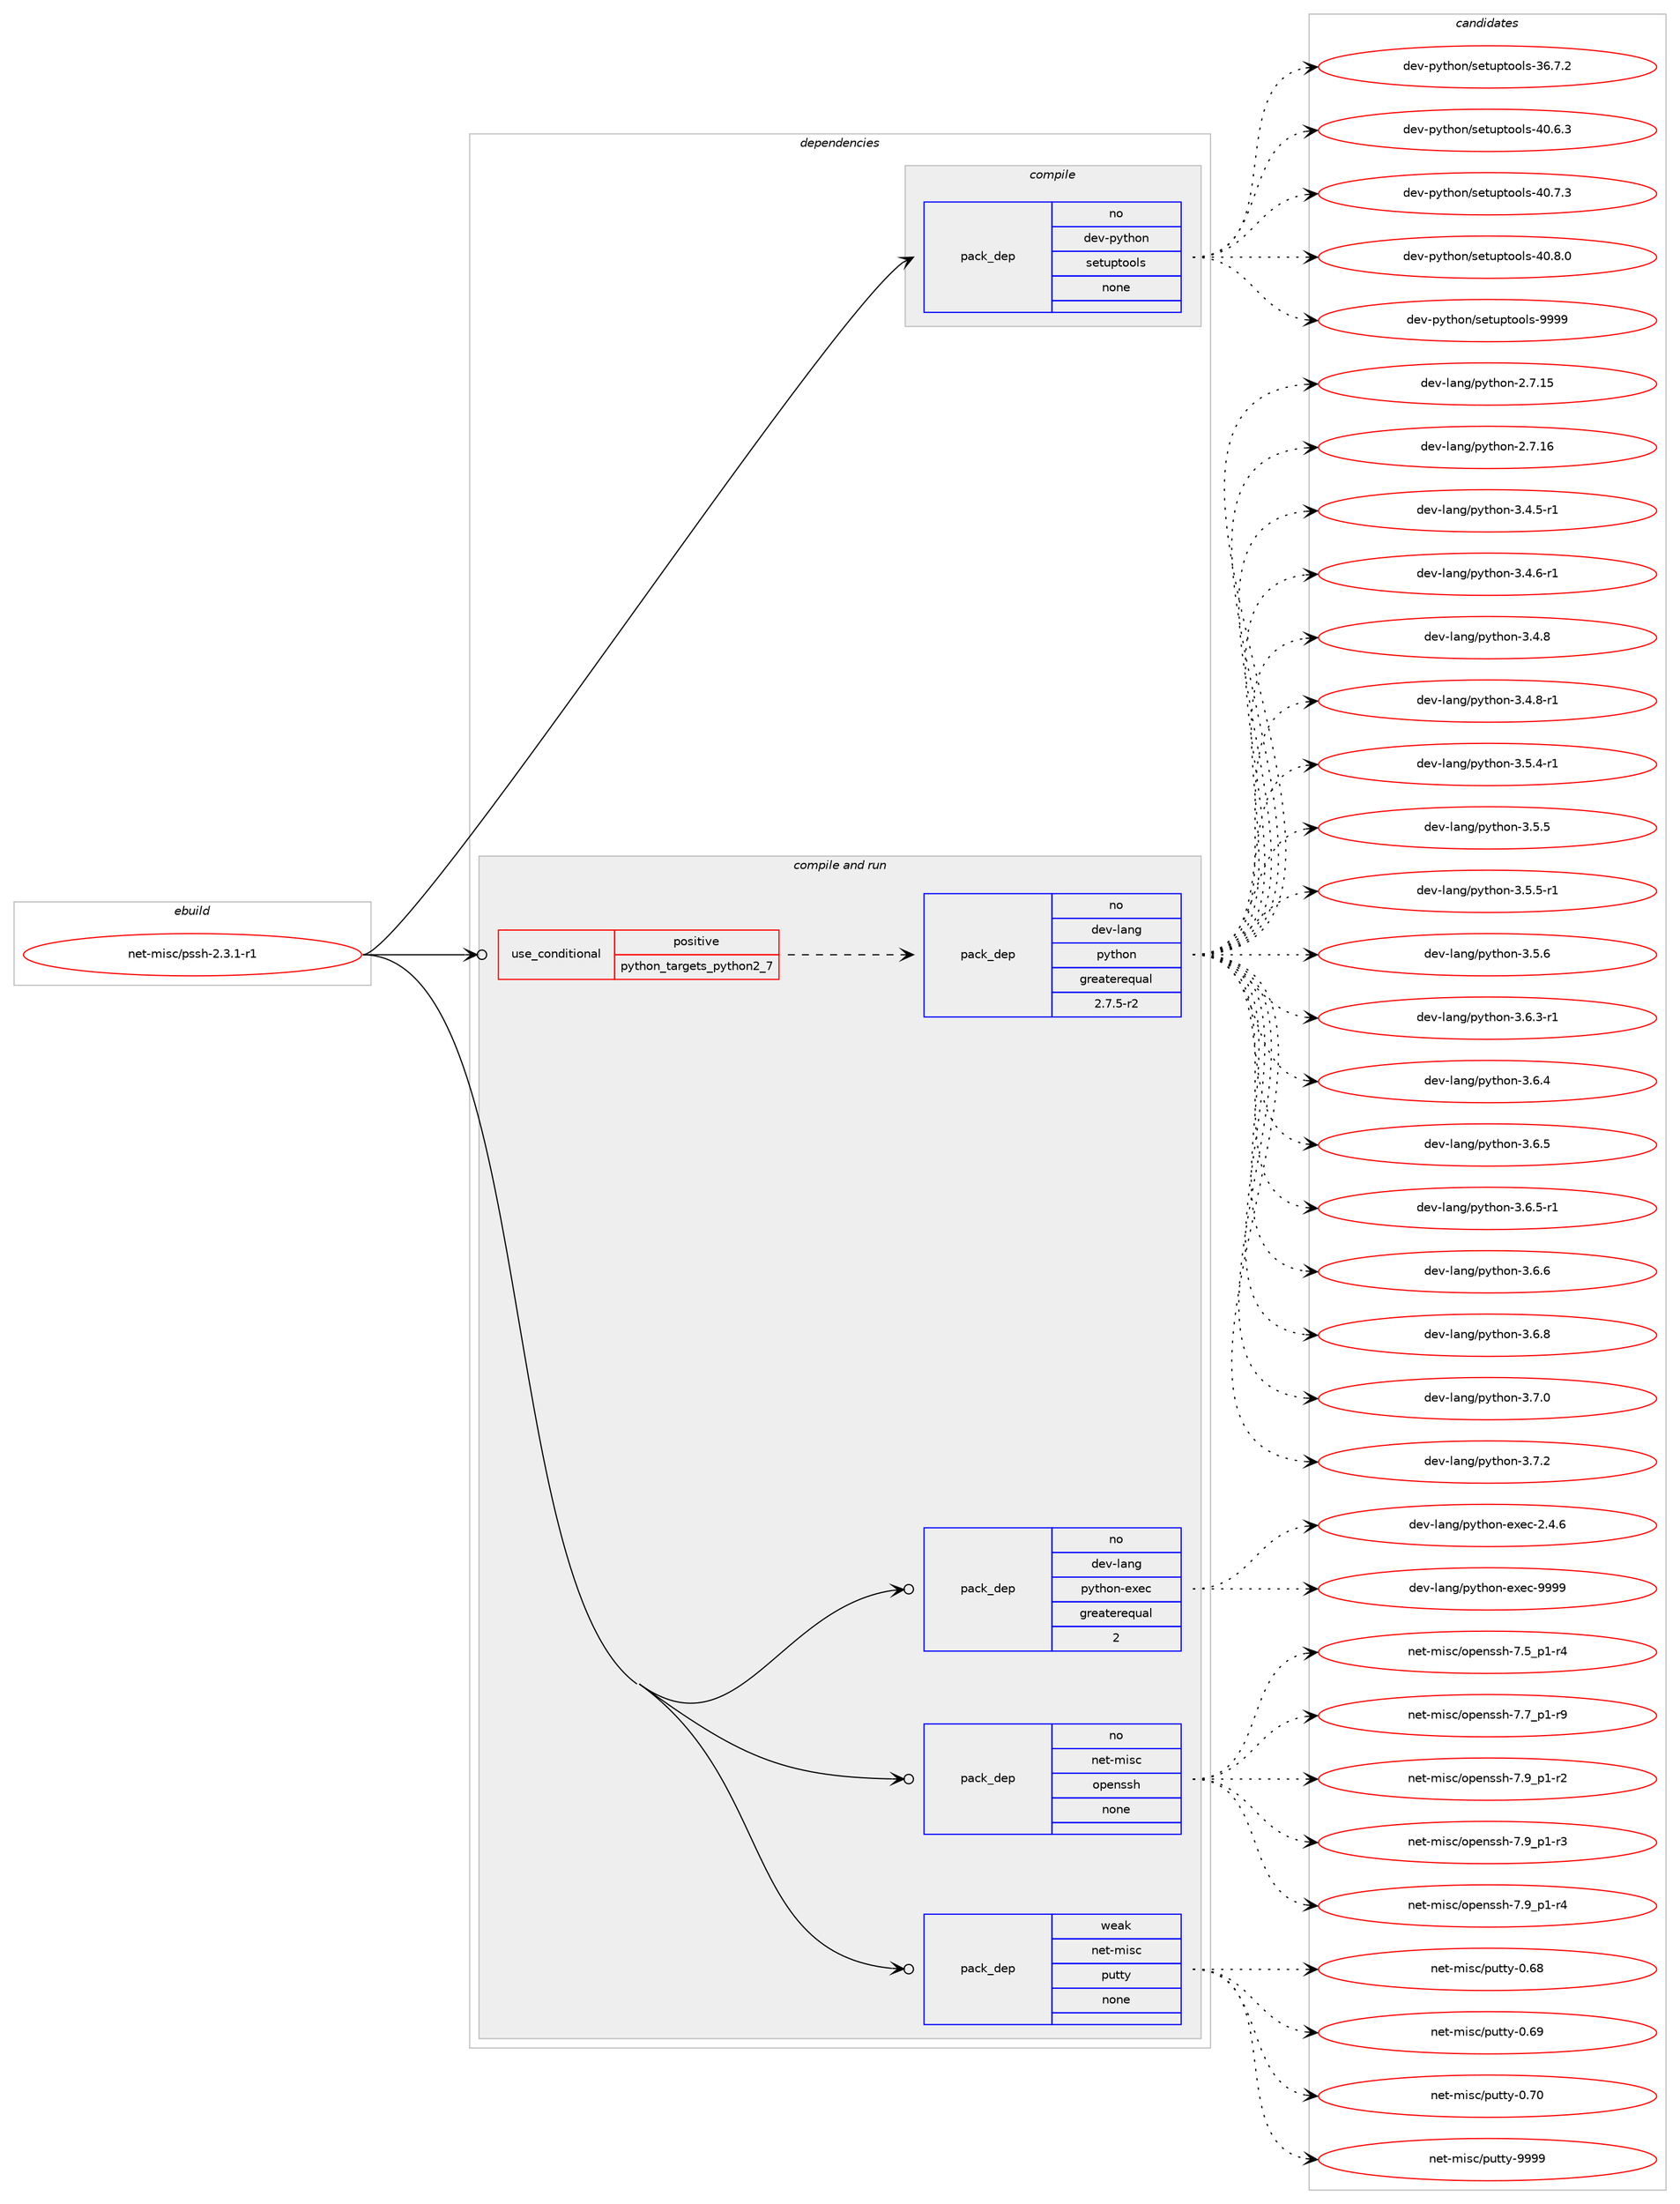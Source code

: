 digraph prolog {

# *************
# Graph options
# *************

newrank=true;
concentrate=true;
compound=true;
graph [rankdir=LR,fontname=Helvetica,fontsize=10,ranksep=1.5];#, ranksep=2.5, nodesep=0.2];
edge  [arrowhead=vee];
node  [fontname=Helvetica,fontsize=10];

# **********
# The ebuild
# **********

subgraph cluster_leftcol {
color=gray;
rank=same;
label=<<i>ebuild</i>>;
id [label="net-misc/pssh-2.3.1-r1", color=red, width=4, href="../net-misc/pssh-2.3.1-r1.svg"];
}

# ****************
# The dependencies
# ****************

subgraph cluster_midcol {
color=gray;
label=<<i>dependencies</i>>;
subgraph cluster_compile {
fillcolor="#eeeeee";
style=filled;
label=<<i>compile</i>>;
subgraph pack1194755 {
dependency1671060 [label=<<TABLE BORDER="0" CELLBORDER="1" CELLSPACING="0" CELLPADDING="4" WIDTH="220"><TR><TD ROWSPAN="6" CELLPADDING="30">pack_dep</TD></TR><TR><TD WIDTH="110">no</TD></TR><TR><TD>dev-python</TD></TR><TR><TD>setuptools</TD></TR><TR><TD>none</TD></TR><TR><TD></TD></TR></TABLE>>, shape=none, color=blue];
}
id:e -> dependency1671060:w [weight=20,style="solid",arrowhead="vee"];
}
subgraph cluster_compileandrun {
fillcolor="#eeeeee";
style=filled;
label=<<i>compile and run</i>>;
subgraph cond449070 {
dependency1671061 [label=<<TABLE BORDER="0" CELLBORDER="1" CELLSPACING="0" CELLPADDING="4"><TR><TD ROWSPAN="3" CELLPADDING="10">use_conditional</TD></TR><TR><TD>positive</TD></TR><TR><TD>python_targets_python2_7</TD></TR></TABLE>>, shape=none, color=red];
subgraph pack1194756 {
dependency1671062 [label=<<TABLE BORDER="0" CELLBORDER="1" CELLSPACING="0" CELLPADDING="4" WIDTH="220"><TR><TD ROWSPAN="6" CELLPADDING="30">pack_dep</TD></TR><TR><TD WIDTH="110">no</TD></TR><TR><TD>dev-lang</TD></TR><TR><TD>python</TD></TR><TR><TD>greaterequal</TD></TR><TR><TD>2.7.5-r2</TD></TR></TABLE>>, shape=none, color=blue];
}
dependency1671061:e -> dependency1671062:w [weight=20,style="dashed",arrowhead="vee"];
}
id:e -> dependency1671061:w [weight=20,style="solid",arrowhead="odotvee"];
subgraph pack1194757 {
dependency1671063 [label=<<TABLE BORDER="0" CELLBORDER="1" CELLSPACING="0" CELLPADDING="4" WIDTH="220"><TR><TD ROWSPAN="6" CELLPADDING="30">pack_dep</TD></TR><TR><TD WIDTH="110">no</TD></TR><TR><TD>dev-lang</TD></TR><TR><TD>python-exec</TD></TR><TR><TD>greaterequal</TD></TR><TR><TD>2</TD></TR></TABLE>>, shape=none, color=blue];
}
id:e -> dependency1671063:w [weight=20,style="solid",arrowhead="odotvee"];
subgraph pack1194758 {
dependency1671064 [label=<<TABLE BORDER="0" CELLBORDER="1" CELLSPACING="0" CELLPADDING="4" WIDTH="220"><TR><TD ROWSPAN="6" CELLPADDING="30">pack_dep</TD></TR><TR><TD WIDTH="110">no</TD></TR><TR><TD>net-misc</TD></TR><TR><TD>openssh</TD></TR><TR><TD>none</TD></TR><TR><TD></TD></TR></TABLE>>, shape=none, color=blue];
}
id:e -> dependency1671064:w [weight=20,style="solid",arrowhead="odotvee"];
subgraph pack1194759 {
dependency1671065 [label=<<TABLE BORDER="0" CELLBORDER="1" CELLSPACING="0" CELLPADDING="4" WIDTH="220"><TR><TD ROWSPAN="6" CELLPADDING="30">pack_dep</TD></TR><TR><TD WIDTH="110">weak</TD></TR><TR><TD>net-misc</TD></TR><TR><TD>putty</TD></TR><TR><TD>none</TD></TR><TR><TD></TD></TR></TABLE>>, shape=none, color=blue];
}
id:e -> dependency1671065:w [weight=20,style="solid",arrowhead="odotvee"];
}
subgraph cluster_run {
fillcolor="#eeeeee";
style=filled;
label=<<i>run</i>>;
}
}

# **************
# The candidates
# **************

subgraph cluster_choices {
rank=same;
color=gray;
label=<<i>candidates</i>>;

subgraph choice1194755 {
color=black;
nodesep=1;
choice100101118451121211161041111104711510111611711211611111110811545515446554650 [label="dev-python/setuptools-36.7.2", color=red, width=4,href="../dev-python/setuptools-36.7.2.svg"];
choice100101118451121211161041111104711510111611711211611111110811545524846544651 [label="dev-python/setuptools-40.6.3", color=red, width=4,href="../dev-python/setuptools-40.6.3.svg"];
choice100101118451121211161041111104711510111611711211611111110811545524846554651 [label="dev-python/setuptools-40.7.3", color=red, width=4,href="../dev-python/setuptools-40.7.3.svg"];
choice100101118451121211161041111104711510111611711211611111110811545524846564648 [label="dev-python/setuptools-40.8.0", color=red, width=4,href="../dev-python/setuptools-40.8.0.svg"];
choice10010111845112121116104111110471151011161171121161111111081154557575757 [label="dev-python/setuptools-9999", color=red, width=4,href="../dev-python/setuptools-9999.svg"];
dependency1671060:e -> choice100101118451121211161041111104711510111611711211611111110811545515446554650:w [style=dotted,weight="100"];
dependency1671060:e -> choice100101118451121211161041111104711510111611711211611111110811545524846544651:w [style=dotted,weight="100"];
dependency1671060:e -> choice100101118451121211161041111104711510111611711211611111110811545524846554651:w [style=dotted,weight="100"];
dependency1671060:e -> choice100101118451121211161041111104711510111611711211611111110811545524846564648:w [style=dotted,weight="100"];
dependency1671060:e -> choice10010111845112121116104111110471151011161171121161111111081154557575757:w [style=dotted,weight="100"];
}
subgraph choice1194756 {
color=black;
nodesep=1;
choice10010111845108971101034711212111610411111045504655464953 [label="dev-lang/python-2.7.15", color=red, width=4,href="../dev-lang/python-2.7.15.svg"];
choice10010111845108971101034711212111610411111045504655464954 [label="dev-lang/python-2.7.16", color=red, width=4,href="../dev-lang/python-2.7.16.svg"];
choice1001011184510897110103471121211161041111104551465246534511449 [label="dev-lang/python-3.4.5-r1", color=red, width=4,href="../dev-lang/python-3.4.5-r1.svg"];
choice1001011184510897110103471121211161041111104551465246544511449 [label="dev-lang/python-3.4.6-r1", color=red, width=4,href="../dev-lang/python-3.4.6-r1.svg"];
choice100101118451089711010347112121116104111110455146524656 [label="dev-lang/python-3.4.8", color=red, width=4,href="../dev-lang/python-3.4.8.svg"];
choice1001011184510897110103471121211161041111104551465246564511449 [label="dev-lang/python-3.4.8-r1", color=red, width=4,href="../dev-lang/python-3.4.8-r1.svg"];
choice1001011184510897110103471121211161041111104551465346524511449 [label="dev-lang/python-3.5.4-r1", color=red, width=4,href="../dev-lang/python-3.5.4-r1.svg"];
choice100101118451089711010347112121116104111110455146534653 [label="dev-lang/python-3.5.5", color=red, width=4,href="../dev-lang/python-3.5.5.svg"];
choice1001011184510897110103471121211161041111104551465346534511449 [label="dev-lang/python-3.5.5-r1", color=red, width=4,href="../dev-lang/python-3.5.5-r1.svg"];
choice100101118451089711010347112121116104111110455146534654 [label="dev-lang/python-3.5.6", color=red, width=4,href="../dev-lang/python-3.5.6.svg"];
choice1001011184510897110103471121211161041111104551465446514511449 [label="dev-lang/python-3.6.3-r1", color=red, width=4,href="../dev-lang/python-3.6.3-r1.svg"];
choice100101118451089711010347112121116104111110455146544652 [label="dev-lang/python-3.6.4", color=red, width=4,href="../dev-lang/python-3.6.4.svg"];
choice100101118451089711010347112121116104111110455146544653 [label="dev-lang/python-3.6.5", color=red, width=4,href="../dev-lang/python-3.6.5.svg"];
choice1001011184510897110103471121211161041111104551465446534511449 [label="dev-lang/python-3.6.5-r1", color=red, width=4,href="../dev-lang/python-3.6.5-r1.svg"];
choice100101118451089711010347112121116104111110455146544654 [label="dev-lang/python-3.6.6", color=red, width=4,href="../dev-lang/python-3.6.6.svg"];
choice100101118451089711010347112121116104111110455146544656 [label="dev-lang/python-3.6.8", color=red, width=4,href="../dev-lang/python-3.6.8.svg"];
choice100101118451089711010347112121116104111110455146554648 [label="dev-lang/python-3.7.0", color=red, width=4,href="../dev-lang/python-3.7.0.svg"];
choice100101118451089711010347112121116104111110455146554650 [label="dev-lang/python-3.7.2", color=red, width=4,href="../dev-lang/python-3.7.2.svg"];
dependency1671062:e -> choice10010111845108971101034711212111610411111045504655464953:w [style=dotted,weight="100"];
dependency1671062:e -> choice10010111845108971101034711212111610411111045504655464954:w [style=dotted,weight="100"];
dependency1671062:e -> choice1001011184510897110103471121211161041111104551465246534511449:w [style=dotted,weight="100"];
dependency1671062:e -> choice1001011184510897110103471121211161041111104551465246544511449:w [style=dotted,weight="100"];
dependency1671062:e -> choice100101118451089711010347112121116104111110455146524656:w [style=dotted,weight="100"];
dependency1671062:e -> choice1001011184510897110103471121211161041111104551465246564511449:w [style=dotted,weight="100"];
dependency1671062:e -> choice1001011184510897110103471121211161041111104551465346524511449:w [style=dotted,weight="100"];
dependency1671062:e -> choice100101118451089711010347112121116104111110455146534653:w [style=dotted,weight="100"];
dependency1671062:e -> choice1001011184510897110103471121211161041111104551465346534511449:w [style=dotted,weight="100"];
dependency1671062:e -> choice100101118451089711010347112121116104111110455146534654:w [style=dotted,weight="100"];
dependency1671062:e -> choice1001011184510897110103471121211161041111104551465446514511449:w [style=dotted,weight="100"];
dependency1671062:e -> choice100101118451089711010347112121116104111110455146544652:w [style=dotted,weight="100"];
dependency1671062:e -> choice100101118451089711010347112121116104111110455146544653:w [style=dotted,weight="100"];
dependency1671062:e -> choice1001011184510897110103471121211161041111104551465446534511449:w [style=dotted,weight="100"];
dependency1671062:e -> choice100101118451089711010347112121116104111110455146544654:w [style=dotted,weight="100"];
dependency1671062:e -> choice100101118451089711010347112121116104111110455146544656:w [style=dotted,weight="100"];
dependency1671062:e -> choice100101118451089711010347112121116104111110455146554648:w [style=dotted,weight="100"];
dependency1671062:e -> choice100101118451089711010347112121116104111110455146554650:w [style=dotted,weight="100"];
}
subgraph choice1194757 {
color=black;
nodesep=1;
choice1001011184510897110103471121211161041111104510112010199455046524654 [label="dev-lang/python-exec-2.4.6", color=red, width=4,href="../dev-lang/python-exec-2.4.6.svg"];
choice10010111845108971101034711212111610411111045101120101994557575757 [label="dev-lang/python-exec-9999", color=red, width=4,href="../dev-lang/python-exec-9999.svg"];
dependency1671063:e -> choice1001011184510897110103471121211161041111104510112010199455046524654:w [style=dotted,weight="100"];
dependency1671063:e -> choice10010111845108971101034711212111610411111045101120101994557575757:w [style=dotted,weight="100"];
}
subgraph choice1194758 {
color=black;
nodesep=1;
choice1101011164510910511599471111121011101151151044555465395112494511452 [label="net-misc/openssh-7.5_p1-r4", color=red, width=4,href="../net-misc/openssh-7.5_p1-r4.svg"];
choice1101011164510910511599471111121011101151151044555465595112494511457 [label="net-misc/openssh-7.7_p1-r9", color=red, width=4,href="../net-misc/openssh-7.7_p1-r9.svg"];
choice1101011164510910511599471111121011101151151044555465795112494511450 [label="net-misc/openssh-7.9_p1-r2", color=red, width=4,href="../net-misc/openssh-7.9_p1-r2.svg"];
choice1101011164510910511599471111121011101151151044555465795112494511451 [label="net-misc/openssh-7.9_p1-r3", color=red, width=4,href="../net-misc/openssh-7.9_p1-r3.svg"];
choice1101011164510910511599471111121011101151151044555465795112494511452 [label="net-misc/openssh-7.9_p1-r4", color=red, width=4,href="../net-misc/openssh-7.9_p1-r4.svg"];
dependency1671064:e -> choice1101011164510910511599471111121011101151151044555465395112494511452:w [style=dotted,weight="100"];
dependency1671064:e -> choice1101011164510910511599471111121011101151151044555465595112494511457:w [style=dotted,weight="100"];
dependency1671064:e -> choice1101011164510910511599471111121011101151151044555465795112494511450:w [style=dotted,weight="100"];
dependency1671064:e -> choice1101011164510910511599471111121011101151151044555465795112494511451:w [style=dotted,weight="100"];
dependency1671064:e -> choice1101011164510910511599471111121011101151151044555465795112494511452:w [style=dotted,weight="100"];
}
subgraph choice1194759 {
color=black;
nodesep=1;
choice1101011164510910511599471121171161161214548465456 [label="net-misc/putty-0.68", color=red, width=4,href="../net-misc/putty-0.68.svg"];
choice1101011164510910511599471121171161161214548465457 [label="net-misc/putty-0.69", color=red, width=4,href="../net-misc/putty-0.69.svg"];
choice1101011164510910511599471121171161161214548465548 [label="net-misc/putty-0.70", color=red, width=4,href="../net-misc/putty-0.70.svg"];
choice1101011164510910511599471121171161161214557575757 [label="net-misc/putty-9999", color=red, width=4,href="../net-misc/putty-9999.svg"];
dependency1671065:e -> choice1101011164510910511599471121171161161214548465456:w [style=dotted,weight="100"];
dependency1671065:e -> choice1101011164510910511599471121171161161214548465457:w [style=dotted,weight="100"];
dependency1671065:e -> choice1101011164510910511599471121171161161214548465548:w [style=dotted,weight="100"];
dependency1671065:e -> choice1101011164510910511599471121171161161214557575757:w [style=dotted,weight="100"];
}
}

}
